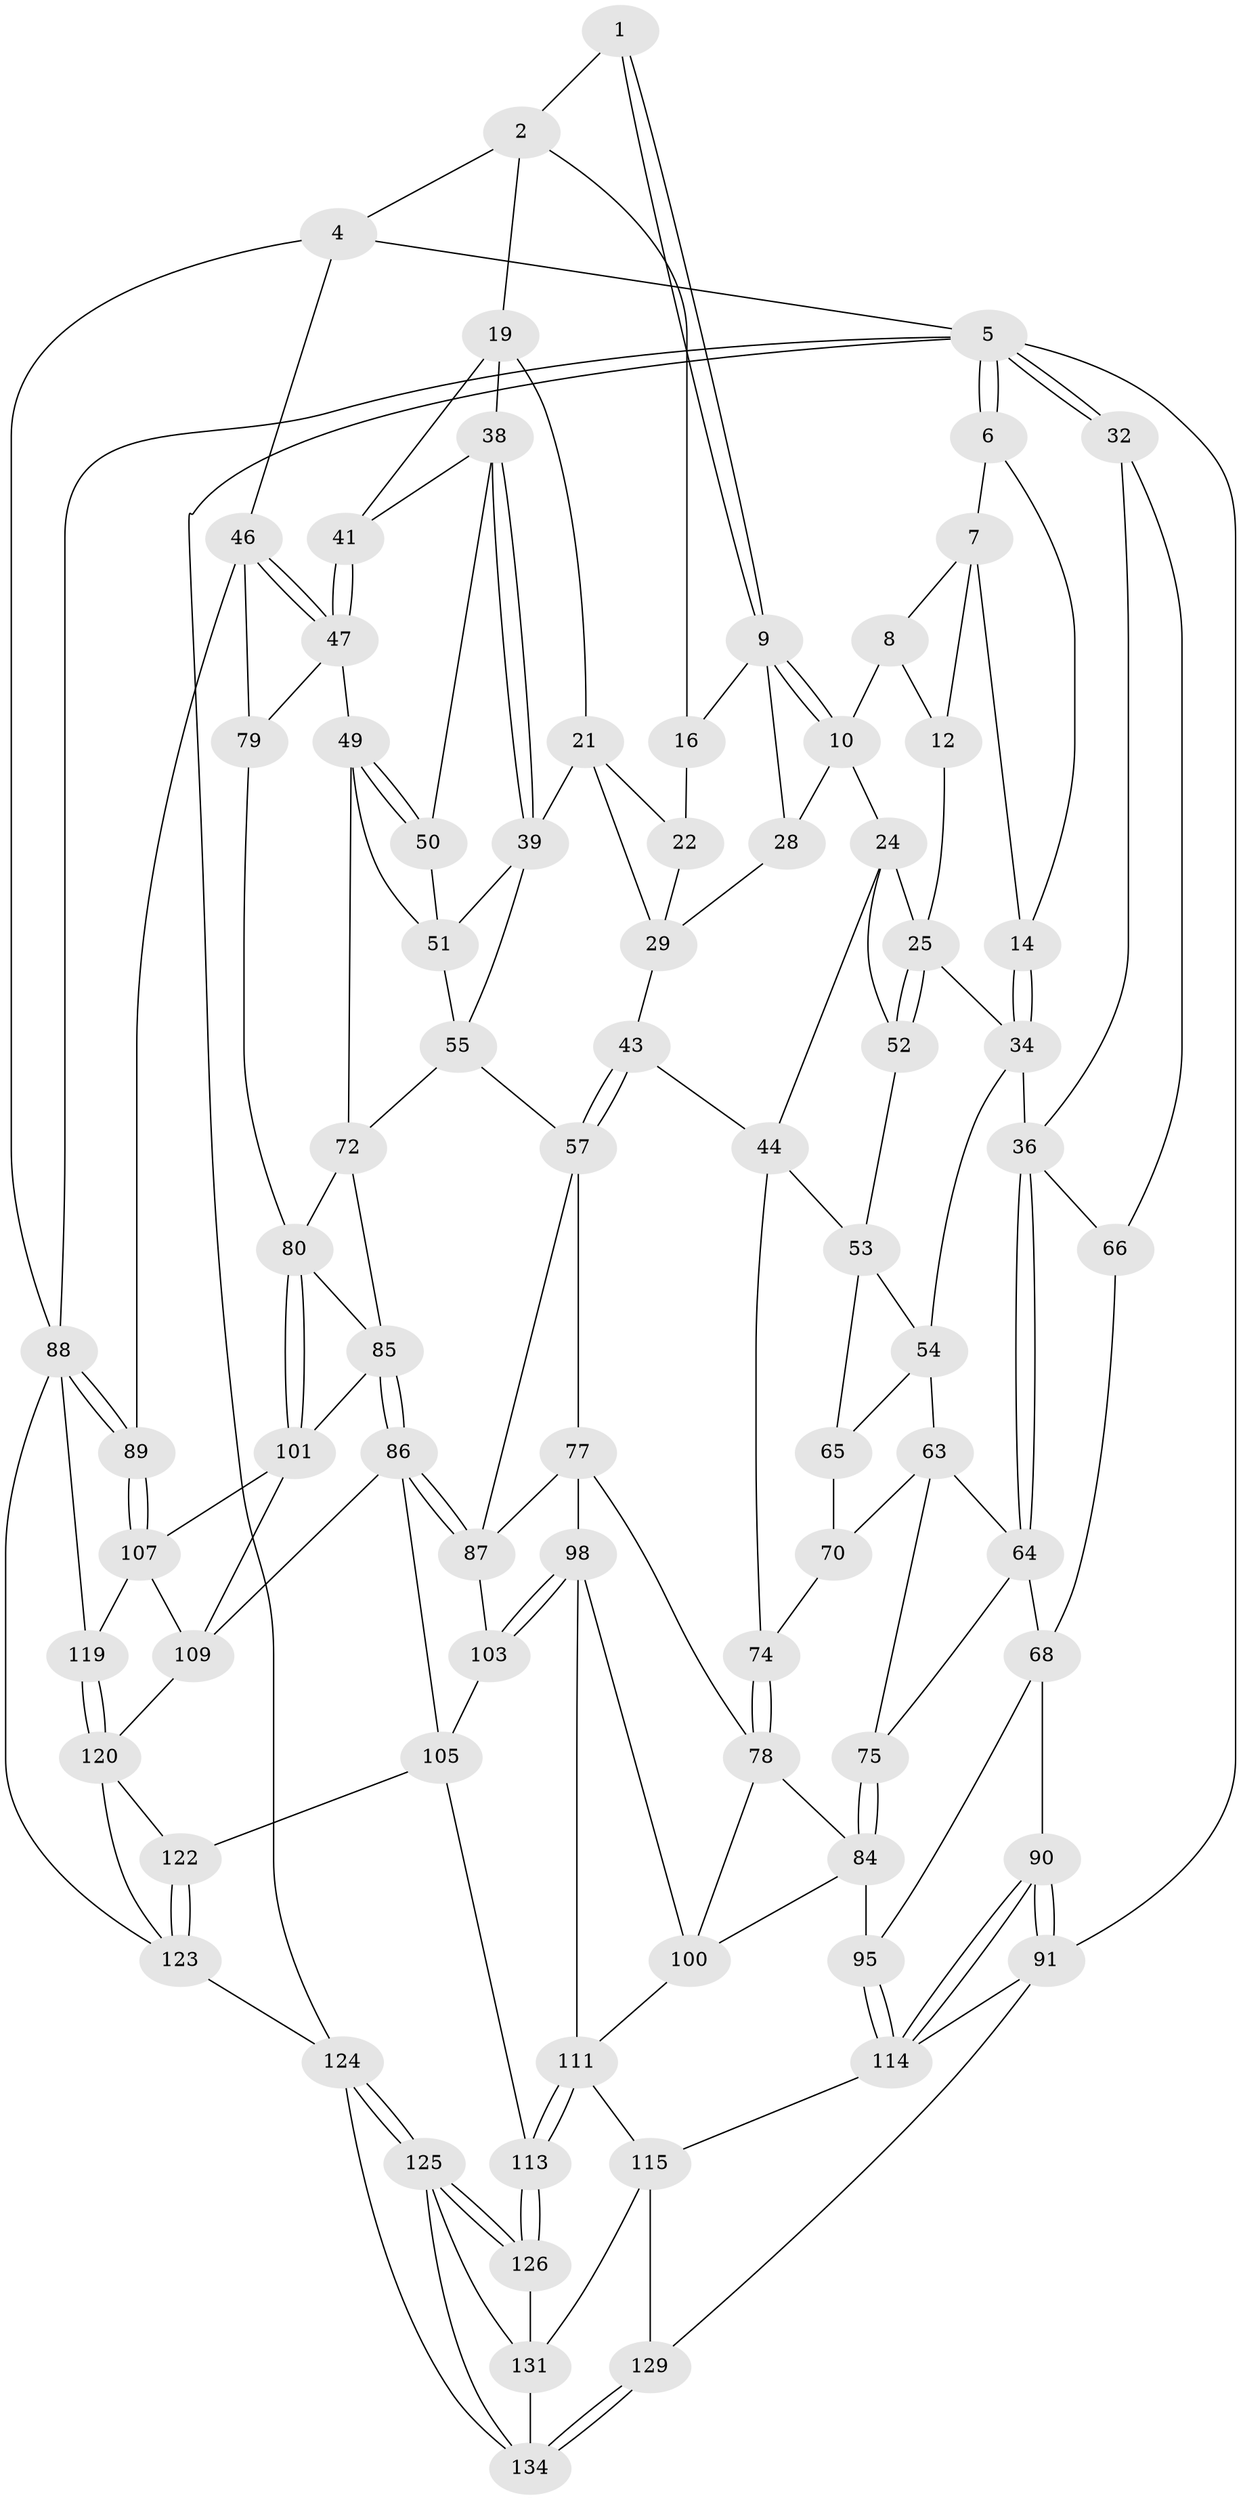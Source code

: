 // Generated by graph-tools (version 1.1) at 2025/24/03/03/25 07:24:32]
// undirected, 80 vertices, 177 edges
graph export_dot {
graph [start="1"]
  node [color=gray90,style=filled];
  1 [pos="+0.44881537381315006+0"];
  2 [pos="+0.7853308276440135+0",super="+3"];
  4 [pos="+1+0"];
  5 [pos="+0+0",super="+92"];
  6 [pos="+0.03040520167915512+0"];
  7 [pos="+0.0630805162857487+0",super="+13"];
  8 [pos="+0.17714947855241514+0",super="+11"];
  9 [pos="+0.43918597576765256+0.0762704451611262",super="+18"];
  10 [pos="+0.37794071712209465+0.13766658197793497",super="+23"];
  12 [pos="+0.2447345468043052+0.09410182265339456"];
  14 [pos="+0.14588973425742674+0.21022135718173027",super="+15"];
  16 [pos="+0.7107498264134526+0",super="+17"];
  19 [pos="+0.8878725165614102+0.14853101490463375",super="+20"];
  21 [pos="+0.7298080781924601+0.15480858522731455",super="+31"];
  22 [pos="+0.7169956496151912+0.11490574670640982",super="+27"];
  24 [pos="+0.36512478125861353+0.17164852926193294",super="+45"];
  25 [pos="+0.2964021632263845+0.22912668811658896",super="+26"];
  28 [pos="+0.48504644832675925+0.2870587769775785"];
  29 [pos="+0.6089553965445252+0.21273789310377225",super="+30"];
  32 [pos="+0+0.04280331889657021",super="+33"];
  34 [pos="+0.14782187144582354+0.21960640444084412",super="+35"];
  36 [pos="+0.0786403640024348+0.30821287074954357",super="+37"];
  38 [pos="+0.7692974260121638+0.2312030701690642",super="+42"];
  39 [pos="+0.7640969319256162+0.26375529648638263",super="+40"];
  41 [pos="+0.8786625510475259+0.20142978811064866"];
  43 [pos="+0.4841435261888159+0.3697638651428239"];
  44 [pos="+0.4448490340120321+0.3755204781752879",super="+60"];
  46 [pos="+1+0.32050360920237353",super="+82"];
  47 [pos="+1+0.35513064276660233",super="+48"];
  49 [pos="+0.9048617308941431+0.38542066945207265",super="+59"];
  50 [pos="+0.8618334694291985+0.2606358265451838"];
  51 [pos="+0.7656188044745809+0.2647049976863697",super="+58"];
  52 [pos="+0.3067324527659573+0.2747742728504638"];
  53 [pos="+0.2833848605307184+0.3193712589270002",super="+61"];
  54 [pos="+0.2359642149610685+0.34646648694065746",super="+62"];
  55 [pos="+0.6524256621200412+0.4031571259690033",super="+56"];
  57 [pos="+0.5897235468860763+0.4453326815129093",super="+76"];
  63 [pos="+0.14719294718722484+0.41768268896529337",super="+71"];
  64 [pos="+0.09881899476137689+0.4062975835369731",super="+67"];
  65 [pos="+0.2509710415946415+0.3884239523689874"];
  66 [pos="+0+0.3044316109801016"];
  68 [pos="+0+0.5545200131779849",super="+69"];
  70 [pos="+0.2494752384059462+0.442910120489016"];
  72 [pos="+0.7205238805947305+0.520932152212366",super="+73"];
  74 [pos="+0.3720582091879506+0.4455561707020385"];
  75 [pos="+0.22929286826787676+0.5600960862771079"];
  77 [pos="+0.37556365179712015+0.5943859798021839",super="+96"];
  78 [pos="+0.3362028887088609+0.5785965717854298",super="+83"];
  79 [pos="+0.8731640626634911+0.5741694343415584"];
  80 [pos="+0.8545841095219416+0.5871286678066845",super="+81"];
  84 [pos="+0.24497189384397056+0.5951515590086168",super="+94"];
  85 [pos="+0.6198166163021125+0.6855178833196033",super="+93"];
  86 [pos="+0.600886546000089+0.7154783519662988",super="+104"];
  87 [pos="+0.5129543807752416+0.6339702595744628",super="+97"];
  88 [pos="+1+1",super="+128"];
  89 [pos="+1+0.7570241820388517"];
  90 [pos="+0+0.8881908848459009"];
  91 [pos="+0+1",super="+130"];
  95 [pos="+0.1373197668865395+0.6728436798687552"];
  98 [pos="+0.38035264938382246+0.7522294608389605",super="+99"];
  100 [pos="+0.3238893859645694+0.7186684704037555",super="+108"];
  101 [pos="+0.8406290843584611+0.6768734740054677",super="+102"];
  103 [pos="+0.47022656948520763+0.8022177263601974"];
  105 [pos="+0.5734290947554371+0.7946740581049399",super="+106"];
  107 [pos="+0.9708320517229848+0.7475731874467649",super="+118"];
  109 [pos="+0.8167767827786421+0.7148766222260143",super="+110"];
  111 [pos="+0.28652625178086627+0.8139016703462344",super="+112"];
  113 [pos="+0.4841463463890442+0.84354163654314"];
  114 [pos="+0+0.8405419633948128",super="+117"];
  115 [pos="+0.22796199011403634+0.8739069355829494",super="+116"];
  119 [pos="+0.8555497356939948+0.8898206929138173"];
  120 [pos="+0.7464961339501216+0.8584940735178538",super="+121"];
  122 [pos="+0.6174417746139327+0.8538356431561182"];
  123 [pos="+0.5809593475975756+1",super="+127"];
  124 [pos="+0.5698978532062088+1",super="+136"];
  125 [pos="+0.4775087105337469+0.8748247640731011",super="+133"];
  126 [pos="+0.4767891908462769+0.8654012325263544"];
  129 [pos="+0.1785532456675541+1"];
  131 [pos="+0.3790838224905827+0.8896821046203394",super="+132"];
  134 [pos="+0.22173864021716763+1",super="+135"];
  1 -- 2;
  1 -- 9;
  1 -- 9;
  2 -- 16;
  2 -- 19;
  2 -- 4;
  4 -- 5;
  4 -- 46;
  4 -- 88;
  5 -- 6;
  5 -- 6;
  5 -- 32;
  5 -- 32;
  5 -- 88;
  5 -- 91;
  5 -- 124;
  6 -- 7;
  6 -- 14;
  7 -- 8;
  7 -- 12;
  7 -- 14;
  8 -- 10;
  8 -- 12;
  9 -- 10;
  9 -- 10;
  9 -- 28;
  9 -- 16;
  10 -- 24;
  10 -- 28;
  12 -- 25;
  14 -- 34;
  14 -- 34;
  16 -- 22 [weight=2];
  19 -- 41;
  19 -- 21;
  19 -- 38;
  21 -- 22;
  21 -- 29;
  21 -- 39;
  22 -- 29;
  24 -- 25;
  24 -- 44;
  24 -- 52;
  25 -- 52;
  25 -- 52;
  25 -- 34;
  28 -- 29;
  29 -- 43;
  32 -- 66;
  32 -- 36;
  34 -- 36;
  34 -- 54;
  36 -- 64;
  36 -- 64;
  36 -- 66;
  38 -- 39;
  38 -- 39;
  38 -- 41;
  38 -- 50;
  39 -- 51;
  39 -- 55;
  41 -- 47;
  41 -- 47;
  43 -- 44;
  43 -- 57;
  43 -- 57;
  44 -- 74;
  44 -- 53;
  46 -- 47;
  46 -- 47;
  46 -- 89;
  46 -- 79;
  47 -- 49;
  47 -- 79;
  49 -- 50;
  49 -- 50;
  49 -- 72;
  49 -- 51;
  50 -- 51;
  51 -- 55;
  52 -- 53;
  53 -- 54;
  53 -- 65;
  54 -- 65;
  54 -- 63;
  55 -- 72;
  55 -- 57;
  57 -- 77;
  57 -- 87;
  63 -- 64;
  63 -- 75;
  63 -- 70;
  64 -- 75;
  64 -- 68;
  65 -- 70;
  66 -- 68;
  68 -- 95;
  68 -- 90;
  70 -- 74;
  72 -- 80;
  72 -- 85;
  74 -- 78;
  74 -- 78;
  75 -- 84;
  75 -- 84;
  77 -- 78;
  77 -- 98;
  77 -- 87;
  78 -- 100;
  78 -- 84;
  79 -- 80;
  80 -- 101;
  80 -- 101;
  80 -- 85;
  84 -- 95;
  84 -- 100;
  85 -- 86;
  85 -- 86;
  85 -- 101;
  86 -- 87;
  86 -- 87;
  86 -- 105;
  86 -- 109;
  87 -- 103;
  88 -- 89;
  88 -- 89;
  88 -- 123;
  88 -- 119;
  89 -- 107;
  89 -- 107;
  90 -- 91;
  90 -- 91;
  90 -- 114;
  90 -- 114;
  91 -- 129;
  91 -- 114;
  95 -- 114;
  95 -- 114;
  98 -- 103;
  98 -- 103;
  98 -- 100;
  98 -- 111;
  100 -- 111;
  101 -- 107;
  101 -- 109;
  103 -- 105;
  105 -- 122;
  105 -- 113;
  107 -- 109;
  107 -- 119;
  109 -- 120;
  111 -- 113;
  111 -- 113;
  111 -- 115;
  113 -- 126;
  113 -- 126;
  114 -- 115;
  115 -- 129;
  115 -- 131;
  119 -- 120;
  119 -- 120;
  120 -- 122;
  120 -- 123;
  122 -- 123;
  122 -- 123;
  123 -- 124;
  124 -- 125;
  124 -- 125;
  124 -- 134;
  125 -- 126;
  125 -- 126;
  125 -- 131;
  125 -- 134;
  126 -- 131;
  129 -- 134;
  129 -- 134;
  131 -- 134;
}
